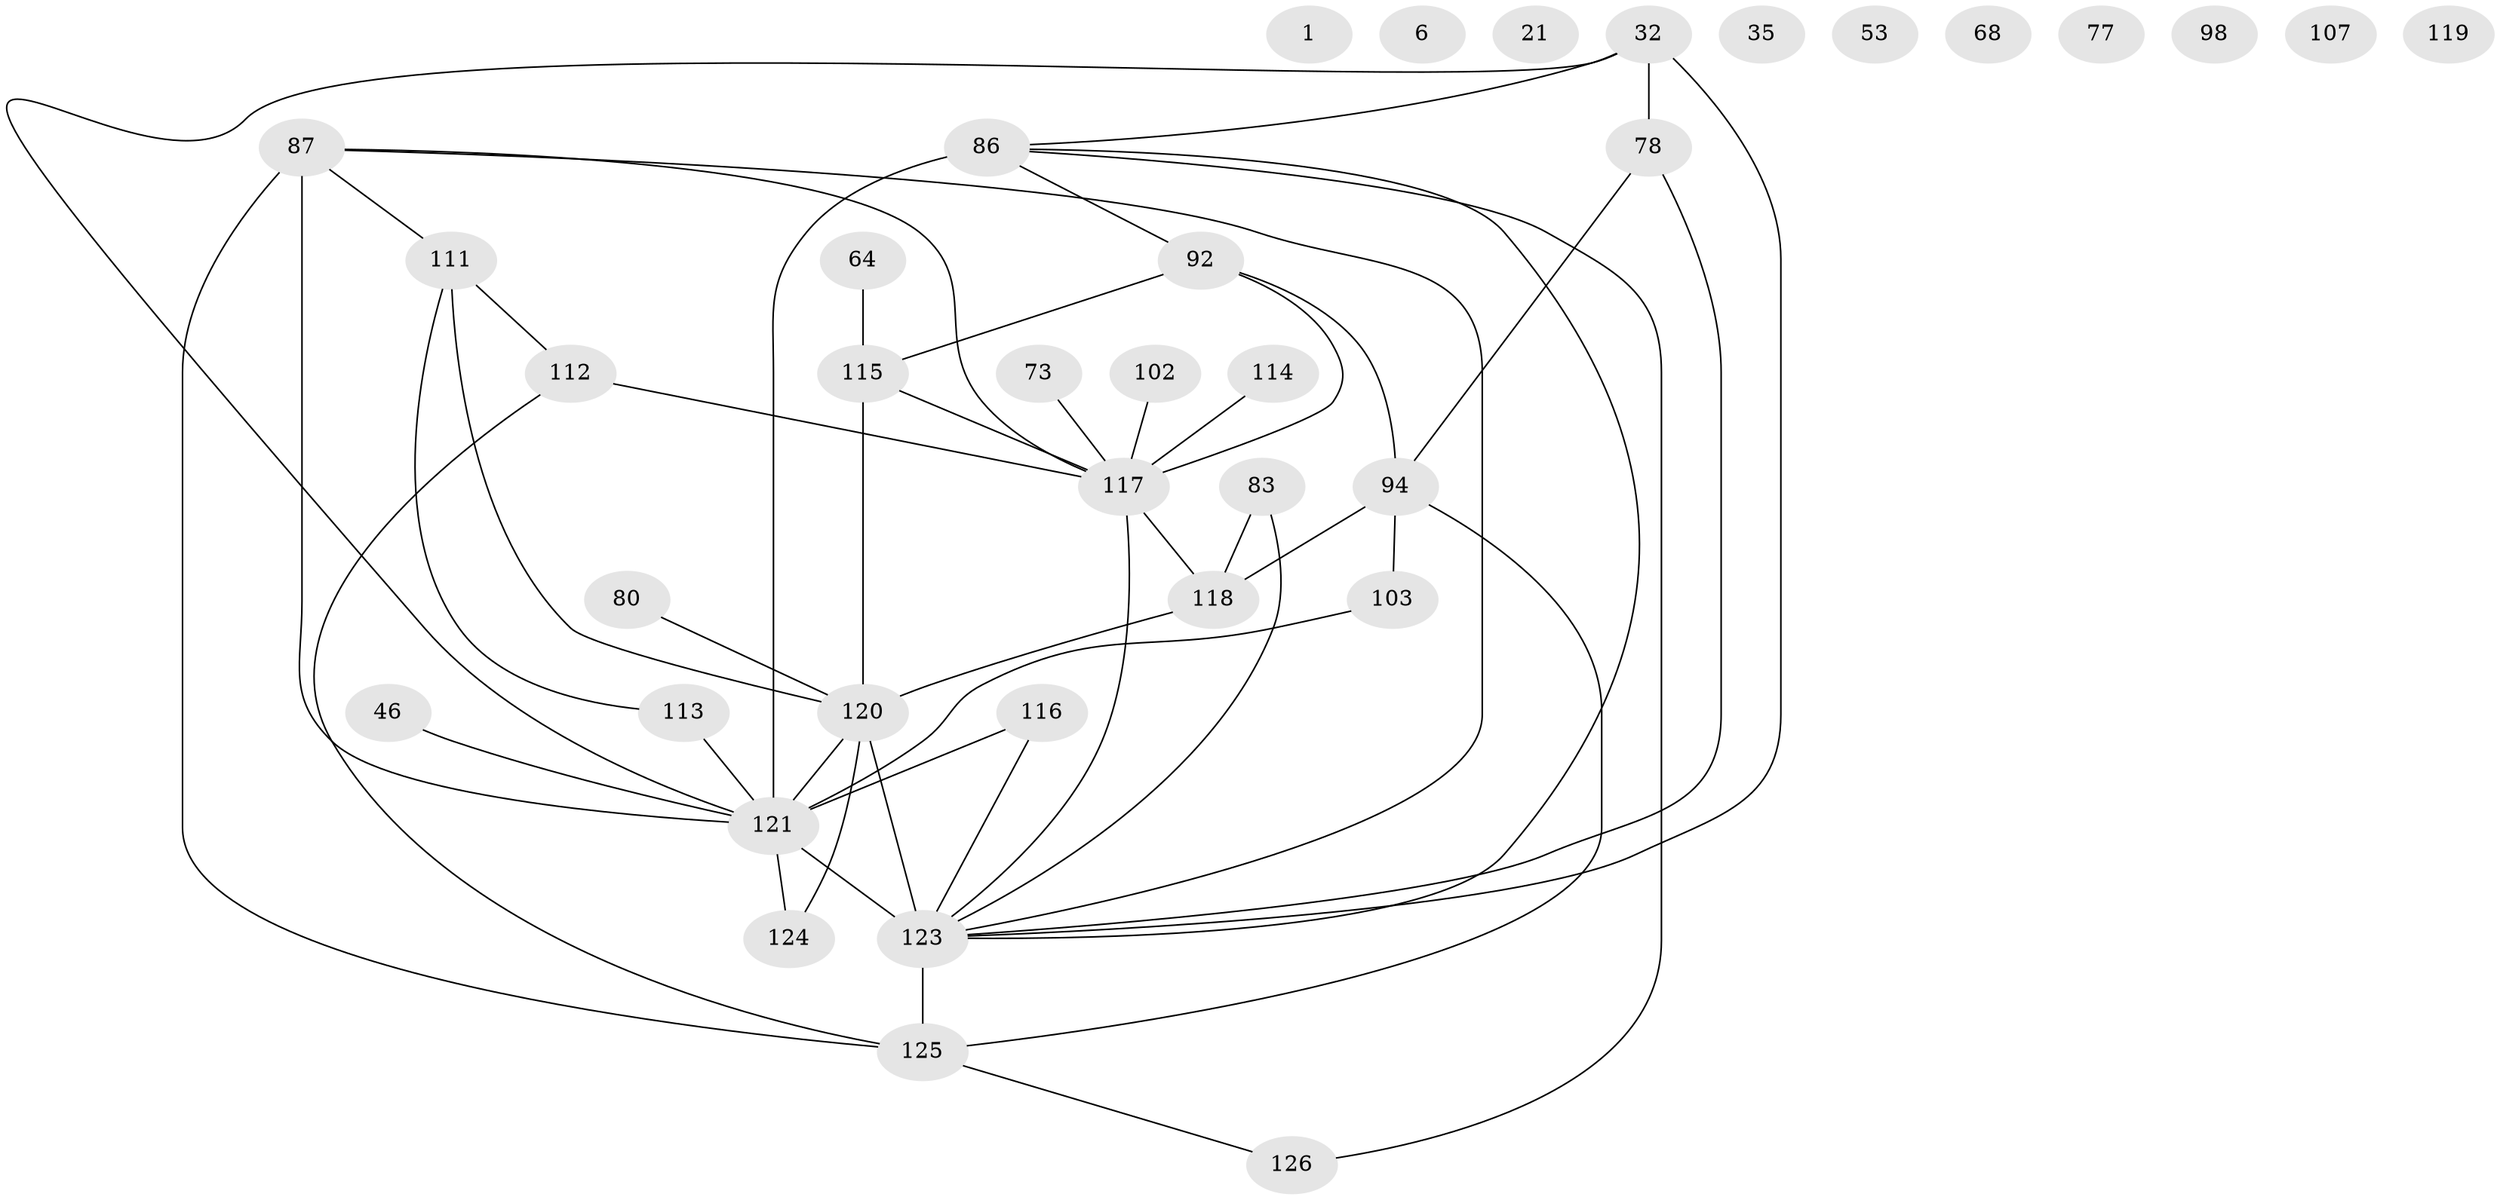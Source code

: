// original degree distribution, {0: 0.07936507936507936, 2: 0.2619047619047619, 1: 0.11904761904761904, 6: 0.047619047619047616, 3: 0.2698412698412698, 4: 0.1349206349206349, 5: 0.07142857142857142, 7: 0.015873015873015872}
// Generated by graph-tools (version 1.1) at 2025/43/03/04/25 21:43:03]
// undirected, 37 vertices, 50 edges
graph export_dot {
graph [start="1"]
  node [color=gray90,style=filled];
  1;
  6;
  21;
  32;
  35;
  46;
  53;
  64;
  68;
  73;
  77;
  78 [super="+56"];
  80;
  83;
  86 [super="+65"];
  87 [super="+4+79"];
  92 [super="+84"];
  94 [super="+63"];
  98;
  102;
  103;
  107;
  111 [super="+90"];
  112 [super="+52+58+106"];
  113;
  114 [super="+93"];
  115 [super="+10+26"];
  116;
  117 [super="+12+100"];
  118 [super="+66+69"];
  119;
  120 [super="+104+59+110"];
  121 [super="+72+85+95+105+101+99"];
  123 [super="+25+23+24+81+54+96+122+108"];
  124;
  125;
  126 [super="+44"];
  32 -- 78 [weight=2];
  32 -- 86;
  32 -- 121;
  32 -- 123 [weight=2];
  46 -- 121;
  64 -- 115;
  73 -- 117;
  78 -- 94;
  78 -- 123;
  80 -- 120;
  83 -- 118;
  83 -- 123;
  86 -- 121 [weight=4];
  86 -- 92;
  86 -- 126;
  86 -- 123;
  87 -- 125 [weight=2];
  87 -- 117;
  87 -- 111 [weight=2];
  87 -- 123;
  87 -- 121 [weight=4];
  92 -- 94;
  92 -- 115;
  92 -- 117;
  94 -- 103;
  94 -- 125 [weight=2];
  94 -- 118;
  102 -- 117;
  103 -- 121;
  111 -- 113;
  111 -- 112;
  111 -- 120 [weight=2];
  112 -- 125;
  112 -- 117;
  113 -- 121 [weight=2];
  114 -- 117;
  115 -- 120 [weight=2];
  115 -- 117;
  116 -- 121;
  116 -- 123;
  117 -- 123 [weight=3];
  117 -- 118 [weight=3];
  118 -- 120 [weight=5];
  120 -- 121 [weight=3];
  120 -- 123 [weight=8];
  120 -- 124;
  121 -- 124;
  121 -- 123 [weight=3];
  123 -- 125;
  125 -- 126;
}
